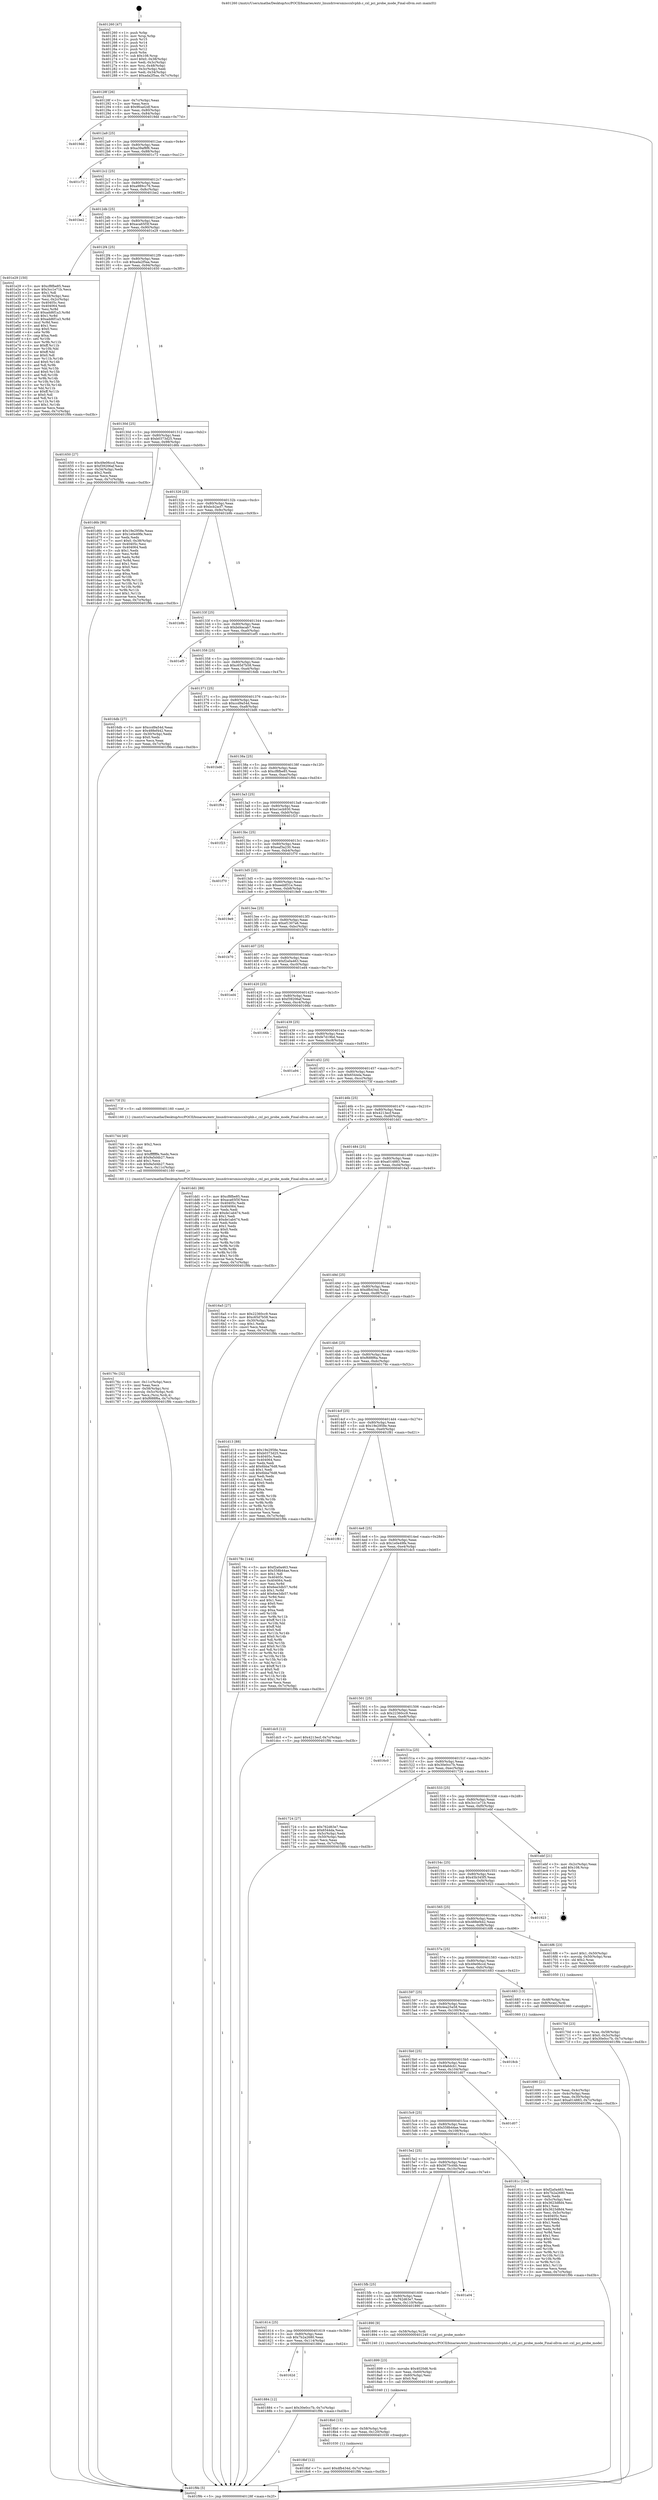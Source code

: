 digraph "0x401260" {
  label = "0x401260 (/mnt/c/Users/mathe/Desktop/tcc/POCII/binaries/extr_linuxdriversmisccxlvphb.c_cxl_pci_probe_mode_Final-ollvm.out::main(0))"
  labelloc = "t"
  node[shape=record]

  Entry [label="",width=0.3,height=0.3,shape=circle,fillcolor=black,style=filled]
  "0x40128f" [label="{
     0x40128f [26]\l
     | [instrs]\l
     &nbsp;&nbsp;0x40128f \<+3\>: mov -0x7c(%rbp),%eax\l
     &nbsp;&nbsp;0x401292 \<+2\>: mov %eax,%ecx\l
     &nbsp;&nbsp;0x401294 \<+6\>: sub $0x9fcad2df,%ecx\l
     &nbsp;&nbsp;0x40129a \<+3\>: mov %eax,-0x80(%rbp)\l
     &nbsp;&nbsp;0x40129d \<+6\>: mov %ecx,-0x84(%rbp)\l
     &nbsp;&nbsp;0x4012a3 \<+6\>: je 00000000004019dd \<main+0x77d\>\l
  }"]
  "0x4019dd" [label="{
     0x4019dd\l
  }", style=dashed]
  "0x4012a9" [label="{
     0x4012a9 [25]\l
     | [instrs]\l
     &nbsp;&nbsp;0x4012a9 \<+5\>: jmp 00000000004012ae \<main+0x4e\>\l
     &nbsp;&nbsp;0x4012ae \<+3\>: mov -0x80(%rbp),%eax\l
     &nbsp;&nbsp;0x4012b1 \<+5\>: sub $0xa39af8f6,%eax\l
     &nbsp;&nbsp;0x4012b6 \<+6\>: mov %eax,-0x88(%rbp)\l
     &nbsp;&nbsp;0x4012bc \<+6\>: je 0000000000401c72 \<main+0xa12\>\l
  }"]
  Exit [label="",width=0.3,height=0.3,shape=circle,fillcolor=black,style=filled,peripheries=2]
  "0x401c72" [label="{
     0x401c72\l
  }", style=dashed]
  "0x4012c2" [label="{
     0x4012c2 [25]\l
     | [instrs]\l
     &nbsp;&nbsp;0x4012c2 \<+5\>: jmp 00000000004012c7 \<main+0x67\>\l
     &nbsp;&nbsp;0x4012c7 \<+3\>: mov -0x80(%rbp),%eax\l
     &nbsp;&nbsp;0x4012ca \<+5\>: sub $0xa989cc76,%eax\l
     &nbsp;&nbsp;0x4012cf \<+6\>: mov %eax,-0x8c(%rbp)\l
     &nbsp;&nbsp;0x4012d5 \<+6\>: je 0000000000401be2 \<main+0x982\>\l
  }"]
  "0x4018bf" [label="{
     0x4018bf [12]\l
     | [instrs]\l
     &nbsp;&nbsp;0x4018bf \<+7\>: movl $0xdfb434d,-0x7c(%rbp)\l
     &nbsp;&nbsp;0x4018c6 \<+5\>: jmp 0000000000401f9b \<main+0xd3b\>\l
  }"]
  "0x401be2" [label="{
     0x401be2\l
  }", style=dashed]
  "0x4012db" [label="{
     0x4012db [25]\l
     | [instrs]\l
     &nbsp;&nbsp;0x4012db \<+5\>: jmp 00000000004012e0 \<main+0x80\>\l
     &nbsp;&nbsp;0x4012e0 \<+3\>: mov -0x80(%rbp),%eax\l
     &nbsp;&nbsp;0x4012e3 \<+5\>: sub $0xaca65f3f,%eax\l
     &nbsp;&nbsp;0x4012e8 \<+6\>: mov %eax,-0x90(%rbp)\l
     &nbsp;&nbsp;0x4012ee \<+6\>: je 0000000000401e29 \<main+0xbc9\>\l
  }"]
  "0x4018b0" [label="{
     0x4018b0 [15]\l
     | [instrs]\l
     &nbsp;&nbsp;0x4018b0 \<+4\>: mov -0x58(%rbp),%rdi\l
     &nbsp;&nbsp;0x4018b4 \<+6\>: mov %eax,-0x120(%rbp)\l
     &nbsp;&nbsp;0x4018ba \<+5\>: call 0000000000401030 \<free@plt\>\l
     | [calls]\l
     &nbsp;&nbsp;0x401030 \{1\} (unknown)\l
  }"]
  "0x401e29" [label="{
     0x401e29 [150]\l
     | [instrs]\l
     &nbsp;&nbsp;0x401e29 \<+5\>: mov $0xcf8fbe85,%eax\l
     &nbsp;&nbsp;0x401e2e \<+5\>: mov $0x3cc1e71b,%ecx\l
     &nbsp;&nbsp;0x401e33 \<+2\>: mov $0x1,%dl\l
     &nbsp;&nbsp;0x401e35 \<+3\>: mov -0x38(%rbp),%esi\l
     &nbsp;&nbsp;0x401e38 \<+3\>: mov %esi,-0x2c(%rbp)\l
     &nbsp;&nbsp;0x401e3b \<+7\>: mov 0x40405c,%esi\l
     &nbsp;&nbsp;0x401e42 \<+7\>: mov 0x404064,%edi\l
     &nbsp;&nbsp;0x401e49 \<+3\>: mov %esi,%r8d\l
     &nbsp;&nbsp;0x401e4c \<+7\>: add $0xadd6f1a3,%r8d\l
     &nbsp;&nbsp;0x401e53 \<+4\>: sub $0x1,%r8d\l
     &nbsp;&nbsp;0x401e57 \<+7\>: sub $0xadd6f1a3,%r8d\l
     &nbsp;&nbsp;0x401e5e \<+4\>: imul %r8d,%esi\l
     &nbsp;&nbsp;0x401e62 \<+3\>: and $0x1,%esi\l
     &nbsp;&nbsp;0x401e65 \<+3\>: cmp $0x0,%esi\l
     &nbsp;&nbsp;0x401e68 \<+4\>: sete %r9b\l
     &nbsp;&nbsp;0x401e6c \<+3\>: cmp $0xa,%edi\l
     &nbsp;&nbsp;0x401e6f \<+4\>: setl %r10b\l
     &nbsp;&nbsp;0x401e73 \<+3\>: mov %r9b,%r11b\l
     &nbsp;&nbsp;0x401e76 \<+4\>: xor $0xff,%r11b\l
     &nbsp;&nbsp;0x401e7a \<+3\>: mov %r10b,%bl\l
     &nbsp;&nbsp;0x401e7d \<+3\>: xor $0xff,%bl\l
     &nbsp;&nbsp;0x401e80 \<+3\>: xor $0x0,%dl\l
     &nbsp;&nbsp;0x401e83 \<+3\>: mov %r11b,%r14b\l
     &nbsp;&nbsp;0x401e86 \<+4\>: and $0x0,%r14b\l
     &nbsp;&nbsp;0x401e8a \<+3\>: and %dl,%r9b\l
     &nbsp;&nbsp;0x401e8d \<+3\>: mov %bl,%r15b\l
     &nbsp;&nbsp;0x401e90 \<+4\>: and $0x0,%r15b\l
     &nbsp;&nbsp;0x401e94 \<+3\>: and %dl,%r10b\l
     &nbsp;&nbsp;0x401e97 \<+3\>: or %r9b,%r14b\l
     &nbsp;&nbsp;0x401e9a \<+3\>: or %r10b,%r15b\l
     &nbsp;&nbsp;0x401e9d \<+3\>: xor %r15b,%r14b\l
     &nbsp;&nbsp;0x401ea0 \<+3\>: or %bl,%r11b\l
     &nbsp;&nbsp;0x401ea3 \<+4\>: xor $0xff,%r11b\l
     &nbsp;&nbsp;0x401ea7 \<+3\>: or $0x0,%dl\l
     &nbsp;&nbsp;0x401eaa \<+3\>: and %dl,%r11b\l
     &nbsp;&nbsp;0x401ead \<+3\>: or %r11b,%r14b\l
     &nbsp;&nbsp;0x401eb0 \<+4\>: test $0x1,%r14b\l
     &nbsp;&nbsp;0x401eb4 \<+3\>: cmovne %ecx,%eax\l
     &nbsp;&nbsp;0x401eb7 \<+3\>: mov %eax,-0x7c(%rbp)\l
     &nbsp;&nbsp;0x401eba \<+5\>: jmp 0000000000401f9b \<main+0xd3b\>\l
  }"]
  "0x4012f4" [label="{
     0x4012f4 [25]\l
     | [instrs]\l
     &nbsp;&nbsp;0x4012f4 \<+5\>: jmp 00000000004012f9 \<main+0x99\>\l
     &nbsp;&nbsp;0x4012f9 \<+3\>: mov -0x80(%rbp),%eax\l
     &nbsp;&nbsp;0x4012fc \<+5\>: sub $0xada2f5aa,%eax\l
     &nbsp;&nbsp;0x401301 \<+6\>: mov %eax,-0x94(%rbp)\l
     &nbsp;&nbsp;0x401307 \<+6\>: je 0000000000401650 \<main+0x3f0\>\l
  }"]
  "0x401899" [label="{
     0x401899 [23]\l
     | [instrs]\l
     &nbsp;&nbsp;0x401899 \<+10\>: movabs $0x4020d6,%rdi\l
     &nbsp;&nbsp;0x4018a3 \<+3\>: mov %eax,-0x60(%rbp)\l
     &nbsp;&nbsp;0x4018a6 \<+3\>: mov -0x60(%rbp),%esi\l
     &nbsp;&nbsp;0x4018a9 \<+2\>: mov $0x0,%al\l
     &nbsp;&nbsp;0x4018ab \<+5\>: call 0000000000401040 \<printf@plt\>\l
     | [calls]\l
     &nbsp;&nbsp;0x401040 \{1\} (unknown)\l
  }"]
  "0x401650" [label="{
     0x401650 [27]\l
     | [instrs]\l
     &nbsp;&nbsp;0x401650 \<+5\>: mov $0x49e06ccd,%eax\l
     &nbsp;&nbsp;0x401655 \<+5\>: mov $0xf39206af,%ecx\l
     &nbsp;&nbsp;0x40165a \<+3\>: mov -0x34(%rbp),%edx\l
     &nbsp;&nbsp;0x40165d \<+3\>: cmp $0x2,%edx\l
     &nbsp;&nbsp;0x401660 \<+3\>: cmovne %ecx,%eax\l
     &nbsp;&nbsp;0x401663 \<+3\>: mov %eax,-0x7c(%rbp)\l
     &nbsp;&nbsp;0x401666 \<+5\>: jmp 0000000000401f9b \<main+0xd3b\>\l
  }"]
  "0x40130d" [label="{
     0x40130d [25]\l
     | [instrs]\l
     &nbsp;&nbsp;0x40130d \<+5\>: jmp 0000000000401312 \<main+0xb2\>\l
     &nbsp;&nbsp;0x401312 \<+3\>: mov -0x80(%rbp),%eax\l
     &nbsp;&nbsp;0x401315 \<+5\>: sub $0xb0373d25,%eax\l
     &nbsp;&nbsp;0x40131a \<+6\>: mov %eax,-0x98(%rbp)\l
     &nbsp;&nbsp;0x401320 \<+6\>: je 0000000000401d6b \<main+0xb0b\>\l
  }"]
  "0x401f9b" [label="{
     0x401f9b [5]\l
     | [instrs]\l
     &nbsp;&nbsp;0x401f9b \<+5\>: jmp 000000000040128f \<main+0x2f\>\l
  }"]
  "0x401260" [label="{
     0x401260 [47]\l
     | [instrs]\l
     &nbsp;&nbsp;0x401260 \<+1\>: push %rbp\l
     &nbsp;&nbsp;0x401261 \<+3\>: mov %rsp,%rbp\l
     &nbsp;&nbsp;0x401264 \<+2\>: push %r15\l
     &nbsp;&nbsp;0x401266 \<+2\>: push %r14\l
     &nbsp;&nbsp;0x401268 \<+2\>: push %r13\l
     &nbsp;&nbsp;0x40126a \<+2\>: push %r12\l
     &nbsp;&nbsp;0x40126c \<+1\>: push %rbx\l
     &nbsp;&nbsp;0x40126d \<+7\>: sub $0x108,%rsp\l
     &nbsp;&nbsp;0x401274 \<+7\>: movl $0x0,-0x38(%rbp)\l
     &nbsp;&nbsp;0x40127b \<+3\>: mov %edi,-0x3c(%rbp)\l
     &nbsp;&nbsp;0x40127e \<+4\>: mov %rsi,-0x48(%rbp)\l
     &nbsp;&nbsp;0x401282 \<+3\>: mov -0x3c(%rbp),%edi\l
     &nbsp;&nbsp;0x401285 \<+3\>: mov %edi,-0x34(%rbp)\l
     &nbsp;&nbsp;0x401288 \<+7\>: movl $0xada2f5aa,-0x7c(%rbp)\l
  }"]
  "0x40162d" [label="{
     0x40162d\l
  }", style=dashed]
  "0x401d6b" [label="{
     0x401d6b [90]\l
     | [instrs]\l
     &nbsp;&nbsp;0x401d6b \<+5\>: mov $0x19e2958e,%eax\l
     &nbsp;&nbsp;0x401d70 \<+5\>: mov $0x1e0e49fe,%ecx\l
     &nbsp;&nbsp;0x401d75 \<+2\>: xor %edx,%edx\l
     &nbsp;&nbsp;0x401d77 \<+7\>: movl $0x0,-0x38(%rbp)\l
     &nbsp;&nbsp;0x401d7e \<+7\>: mov 0x40405c,%esi\l
     &nbsp;&nbsp;0x401d85 \<+7\>: mov 0x404064,%edi\l
     &nbsp;&nbsp;0x401d8c \<+3\>: sub $0x1,%edx\l
     &nbsp;&nbsp;0x401d8f \<+3\>: mov %esi,%r8d\l
     &nbsp;&nbsp;0x401d92 \<+3\>: add %edx,%r8d\l
     &nbsp;&nbsp;0x401d95 \<+4\>: imul %r8d,%esi\l
     &nbsp;&nbsp;0x401d99 \<+3\>: and $0x1,%esi\l
     &nbsp;&nbsp;0x401d9c \<+3\>: cmp $0x0,%esi\l
     &nbsp;&nbsp;0x401d9f \<+4\>: sete %r9b\l
     &nbsp;&nbsp;0x401da3 \<+3\>: cmp $0xa,%edi\l
     &nbsp;&nbsp;0x401da6 \<+4\>: setl %r10b\l
     &nbsp;&nbsp;0x401daa \<+3\>: mov %r9b,%r11b\l
     &nbsp;&nbsp;0x401dad \<+3\>: and %r10b,%r11b\l
     &nbsp;&nbsp;0x401db0 \<+3\>: xor %r10b,%r9b\l
     &nbsp;&nbsp;0x401db3 \<+3\>: or %r9b,%r11b\l
     &nbsp;&nbsp;0x401db6 \<+4\>: test $0x1,%r11b\l
     &nbsp;&nbsp;0x401dba \<+3\>: cmovne %ecx,%eax\l
     &nbsp;&nbsp;0x401dbd \<+3\>: mov %eax,-0x7c(%rbp)\l
     &nbsp;&nbsp;0x401dc0 \<+5\>: jmp 0000000000401f9b \<main+0xd3b\>\l
  }"]
  "0x401326" [label="{
     0x401326 [25]\l
     | [instrs]\l
     &nbsp;&nbsp;0x401326 \<+5\>: jmp 000000000040132b \<main+0xcb\>\l
     &nbsp;&nbsp;0x40132b \<+3\>: mov -0x80(%rbp),%eax\l
     &nbsp;&nbsp;0x40132e \<+5\>: sub $0xbcb2acf7,%eax\l
     &nbsp;&nbsp;0x401333 \<+6\>: mov %eax,-0x9c(%rbp)\l
     &nbsp;&nbsp;0x401339 \<+6\>: je 0000000000401b9b \<main+0x93b\>\l
  }"]
  "0x401884" [label="{
     0x401884 [12]\l
     | [instrs]\l
     &nbsp;&nbsp;0x401884 \<+7\>: movl $0x30e0cc7b,-0x7c(%rbp)\l
     &nbsp;&nbsp;0x40188b \<+5\>: jmp 0000000000401f9b \<main+0xd3b\>\l
  }"]
  "0x401b9b" [label="{
     0x401b9b\l
  }", style=dashed]
  "0x40133f" [label="{
     0x40133f [25]\l
     | [instrs]\l
     &nbsp;&nbsp;0x40133f \<+5\>: jmp 0000000000401344 \<main+0xe4\>\l
     &nbsp;&nbsp;0x401344 \<+3\>: mov -0x80(%rbp),%eax\l
     &nbsp;&nbsp;0x401347 \<+5\>: sub $0xbd4acab7,%eax\l
     &nbsp;&nbsp;0x40134c \<+6\>: mov %eax,-0xa0(%rbp)\l
     &nbsp;&nbsp;0x401352 \<+6\>: je 0000000000401ef5 \<main+0xc95\>\l
  }"]
  "0x401614" [label="{
     0x401614 [25]\l
     | [instrs]\l
     &nbsp;&nbsp;0x401614 \<+5\>: jmp 0000000000401619 \<main+0x3b9\>\l
     &nbsp;&nbsp;0x401619 \<+3\>: mov -0x80(%rbp),%eax\l
     &nbsp;&nbsp;0x40161c \<+5\>: sub $0x7b2a2680,%eax\l
     &nbsp;&nbsp;0x401621 \<+6\>: mov %eax,-0x114(%rbp)\l
     &nbsp;&nbsp;0x401627 \<+6\>: je 0000000000401884 \<main+0x624\>\l
  }"]
  "0x401ef5" [label="{
     0x401ef5\l
  }", style=dashed]
  "0x401358" [label="{
     0x401358 [25]\l
     | [instrs]\l
     &nbsp;&nbsp;0x401358 \<+5\>: jmp 000000000040135d \<main+0xfd\>\l
     &nbsp;&nbsp;0x40135d \<+3\>: mov -0x80(%rbp),%eax\l
     &nbsp;&nbsp;0x401360 \<+5\>: sub $0xc65d7b58,%eax\l
     &nbsp;&nbsp;0x401365 \<+6\>: mov %eax,-0xa4(%rbp)\l
     &nbsp;&nbsp;0x40136b \<+6\>: je 00000000004016db \<main+0x47b\>\l
  }"]
  "0x401890" [label="{
     0x401890 [9]\l
     | [instrs]\l
     &nbsp;&nbsp;0x401890 \<+4\>: mov -0x58(%rbp),%rdi\l
     &nbsp;&nbsp;0x401894 \<+5\>: call 0000000000401240 \<cxl_pci_probe_mode\>\l
     | [calls]\l
     &nbsp;&nbsp;0x401240 \{1\} (/mnt/c/Users/mathe/Desktop/tcc/POCII/binaries/extr_linuxdriversmisccxlvphb.c_cxl_pci_probe_mode_Final-ollvm.out::cxl_pci_probe_mode)\l
  }"]
  "0x4016db" [label="{
     0x4016db [27]\l
     | [instrs]\l
     &nbsp;&nbsp;0x4016db \<+5\>: mov $0xccd9a54d,%eax\l
     &nbsp;&nbsp;0x4016e0 \<+5\>: mov $0x488ef442,%ecx\l
     &nbsp;&nbsp;0x4016e5 \<+3\>: mov -0x30(%rbp),%edx\l
     &nbsp;&nbsp;0x4016e8 \<+3\>: cmp $0x0,%edx\l
     &nbsp;&nbsp;0x4016eb \<+3\>: cmove %ecx,%eax\l
     &nbsp;&nbsp;0x4016ee \<+3\>: mov %eax,-0x7c(%rbp)\l
     &nbsp;&nbsp;0x4016f1 \<+5\>: jmp 0000000000401f9b \<main+0xd3b\>\l
  }"]
  "0x401371" [label="{
     0x401371 [25]\l
     | [instrs]\l
     &nbsp;&nbsp;0x401371 \<+5\>: jmp 0000000000401376 \<main+0x116\>\l
     &nbsp;&nbsp;0x401376 \<+3\>: mov -0x80(%rbp),%eax\l
     &nbsp;&nbsp;0x401379 \<+5\>: sub $0xccd9a54d,%eax\l
     &nbsp;&nbsp;0x40137e \<+6\>: mov %eax,-0xa8(%rbp)\l
     &nbsp;&nbsp;0x401384 \<+6\>: je 0000000000401bd6 \<main+0x976\>\l
  }"]
  "0x4015fb" [label="{
     0x4015fb [25]\l
     | [instrs]\l
     &nbsp;&nbsp;0x4015fb \<+5\>: jmp 0000000000401600 \<main+0x3a0\>\l
     &nbsp;&nbsp;0x401600 \<+3\>: mov -0x80(%rbp),%eax\l
     &nbsp;&nbsp;0x401603 \<+5\>: sub $0x762d63e7,%eax\l
     &nbsp;&nbsp;0x401608 \<+6\>: mov %eax,-0x110(%rbp)\l
     &nbsp;&nbsp;0x40160e \<+6\>: je 0000000000401890 \<main+0x630\>\l
  }"]
  "0x401bd6" [label="{
     0x401bd6\l
  }", style=dashed]
  "0x40138a" [label="{
     0x40138a [25]\l
     | [instrs]\l
     &nbsp;&nbsp;0x40138a \<+5\>: jmp 000000000040138f \<main+0x12f\>\l
     &nbsp;&nbsp;0x40138f \<+3\>: mov -0x80(%rbp),%eax\l
     &nbsp;&nbsp;0x401392 \<+5\>: sub $0xcf8fbe85,%eax\l
     &nbsp;&nbsp;0x401397 \<+6\>: mov %eax,-0xac(%rbp)\l
     &nbsp;&nbsp;0x40139d \<+6\>: je 0000000000401f94 \<main+0xd34\>\l
  }"]
  "0x401a04" [label="{
     0x401a04\l
  }", style=dashed]
  "0x401f94" [label="{
     0x401f94\l
  }", style=dashed]
  "0x4013a3" [label="{
     0x4013a3 [25]\l
     | [instrs]\l
     &nbsp;&nbsp;0x4013a3 \<+5\>: jmp 00000000004013a8 \<main+0x148\>\l
     &nbsp;&nbsp;0x4013a8 \<+3\>: mov -0x80(%rbp),%eax\l
     &nbsp;&nbsp;0x4013ab \<+5\>: sub $0xe1ecb930,%eax\l
     &nbsp;&nbsp;0x4013b0 \<+6\>: mov %eax,-0xb0(%rbp)\l
     &nbsp;&nbsp;0x4013b6 \<+6\>: je 0000000000401f23 \<main+0xcc3\>\l
  }"]
  "0x4015e2" [label="{
     0x4015e2 [25]\l
     | [instrs]\l
     &nbsp;&nbsp;0x4015e2 \<+5\>: jmp 00000000004015e7 \<main+0x387\>\l
     &nbsp;&nbsp;0x4015e7 \<+3\>: mov -0x80(%rbp),%eax\l
     &nbsp;&nbsp;0x4015ea \<+5\>: sub $0x5675cd4b,%eax\l
     &nbsp;&nbsp;0x4015ef \<+6\>: mov %eax,-0x10c(%rbp)\l
     &nbsp;&nbsp;0x4015f5 \<+6\>: je 0000000000401a04 \<main+0x7a4\>\l
  }"]
  "0x401f23" [label="{
     0x401f23\l
  }", style=dashed]
  "0x4013bc" [label="{
     0x4013bc [25]\l
     | [instrs]\l
     &nbsp;&nbsp;0x4013bc \<+5\>: jmp 00000000004013c1 \<main+0x161\>\l
     &nbsp;&nbsp;0x4013c1 \<+3\>: mov -0x80(%rbp),%eax\l
     &nbsp;&nbsp;0x4013c4 \<+5\>: sub $0xeaf3a230,%eax\l
     &nbsp;&nbsp;0x4013c9 \<+6\>: mov %eax,-0xb4(%rbp)\l
     &nbsp;&nbsp;0x4013cf \<+6\>: je 0000000000401f70 \<main+0xd10\>\l
  }"]
  "0x40181c" [label="{
     0x40181c [104]\l
     | [instrs]\l
     &nbsp;&nbsp;0x40181c \<+5\>: mov $0xf2a0a463,%eax\l
     &nbsp;&nbsp;0x401821 \<+5\>: mov $0x7b2a2680,%ecx\l
     &nbsp;&nbsp;0x401826 \<+2\>: xor %edx,%edx\l
     &nbsp;&nbsp;0x401828 \<+3\>: mov -0x5c(%rbp),%esi\l
     &nbsp;&nbsp;0x40182b \<+6\>: sub $0x3623d8d4,%esi\l
     &nbsp;&nbsp;0x401831 \<+3\>: add $0x1,%esi\l
     &nbsp;&nbsp;0x401834 \<+6\>: add $0x3623d8d4,%esi\l
     &nbsp;&nbsp;0x40183a \<+3\>: mov %esi,-0x5c(%rbp)\l
     &nbsp;&nbsp;0x40183d \<+7\>: mov 0x40405c,%esi\l
     &nbsp;&nbsp;0x401844 \<+7\>: mov 0x404064,%edi\l
     &nbsp;&nbsp;0x40184b \<+3\>: sub $0x1,%edx\l
     &nbsp;&nbsp;0x40184e \<+3\>: mov %esi,%r8d\l
     &nbsp;&nbsp;0x401851 \<+3\>: add %edx,%r8d\l
     &nbsp;&nbsp;0x401854 \<+4\>: imul %r8d,%esi\l
     &nbsp;&nbsp;0x401858 \<+3\>: and $0x1,%esi\l
     &nbsp;&nbsp;0x40185b \<+3\>: cmp $0x0,%esi\l
     &nbsp;&nbsp;0x40185e \<+4\>: sete %r9b\l
     &nbsp;&nbsp;0x401862 \<+3\>: cmp $0xa,%edi\l
     &nbsp;&nbsp;0x401865 \<+4\>: setl %r10b\l
     &nbsp;&nbsp;0x401869 \<+3\>: mov %r9b,%r11b\l
     &nbsp;&nbsp;0x40186c \<+3\>: and %r10b,%r11b\l
     &nbsp;&nbsp;0x40186f \<+3\>: xor %r10b,%r9b\l
     &nbsp;&nbsp;0x401872 \<+3\>: or %r9b,%r11b\l
     &nbsp;&nbsp;0x401875 \<+4\>: test $0x1,%r11b\l
     &nbsp;&nbsp;0x401879 \<+3\>: cmovne %ecx,%eax\l
     &nbsp;&nbsp;0x40187c \<+3\>: mov %eax,-0x7c(%rbp)\l
     &nbsp;&nbsp;0x40187f \<+5\>: jmp 0000000000401f9b \<main+0xd3b\>\l
  }"]
  "0x401f70" [label="{
     0x401f70\l
  }", style=dashed]
  "0x4013d5" [label="{
     0x4013d5 [25]\l
     | [instrs]\l
     &nbsp;&nbsp;0x4013d5 \<+5\>: jmp 00000000004013da \<main+0x17a\>\l
     &nbsp;&nbsp;0x4013da \<+3\>: mov -0x80(%rbp),%eax\l
     &nbsp;&nbsp;0x4013dd \<+5\>: sub $0xeeddf31e,%eax\l
     &nbsp;&nbsp;0x4013e2 \<+6\>: mov %eax,-0xb8(%rbp)\l
     &nbsp;&nbsp;0x4013e8 \<+6\>: je 00000000004019e9 \<main+0x789\>\l
  }"]
  "0x4015c9" [label="{
     0x4015c9 [25]\l
     | [instrs]\l
     &nbsp;&nbsp;0x4015c9 \<+5\>: jmp 00000000004015ce \<main+0x36e\>\l
     &nbsp;&nbsp;0x4015ce \<+3\>: mov -0x80(%rbp),%eax\l
     &nbsp;&nbsp;0x4015d1 \<+5\>: sub $0x558b44ae,%eax\l
     &nbsp;&nbsp;0x4015d6 \<+6\>: mov %eax,-0x108(%rbp)\l
     &nbsp;&nbsp;0x4015dc \<+6\>: je 000000000040181c \<main+0x5bc\>\l
  }"]
  "0x4019e9" [label="{
     0x4019e9\l
  }", style=dashed]
  "0x4013ee" [label="{
     0x4013ee [25]\l
     | [instrs]\l
     &nbsp;&nbsp;0x4013ee \<+5\>: jmp 00000000004013f3 \<main+0x193\>\l
     &nbsp;&nbsp;0x4013f3 \<+3\>: mov -0x80(%rbp),%eax\l
     &nbsp;&nbsp;0x4013f6 \<+5\>: sub $0xef1307a6,%eax\l
     &nbsp;&nbsp;0x4013fb \<+6\>: mov %eax,-0xbc(%rbp)\l
     &nbsp;&nbsp;0x401401 \<+6\>: je 0000000000401b70 \<main+0x910\>\l
  }"]
  "0x401d07" [label="{
     0x401d07\l
  }", style=dashed]
  "0x401b70" [label="{
     0x401b70\l
  }", style=dashed]
  "0x401407" [label="{
     0x401407 [25]\l
     | [instrs]\l
     &nbsp;&nbsp;0x401407 \<+5\>: jmp 000000000040140c \<main+0x1ac\>\l
     &nbsp;&nbsp;0x40140c \<+3\>: mov -0x80(%rbp),%eax\l
     &nbsp;&nbsp;0x40140f \<+5\>: sub $0xf2a0a463,%eax\l
     &nbsp;&nbsp;0x401414 \<+6\>: mov %eax,-0xc0(%rbp)\l
     &nbsp;&nbsp;0x40141a \<+6\>: je 0000000000401ed4 \<main+0xc74\>\l
  }"]
  "0x4015b0" [label="{
     0x4015b0 [25]\l
     | [instrs]\l
     &nbsp;&nbsp;0x4015b0 \<+5\>: jmp 00000000004015b5 \<main+0x355\>\l
     &nbsp;&nbsp;0x4015b5 \<+3\>: mov -0x80(%rbp),%eax\l
     &nbsp;&nbsp;0x4015b8 \<+5\>: sub $0x4fa6dcb1,%eax\l
     &nbsp;&nbsp;0x4015bd \<+6\>: mov %eax,-0x104(%rbp)\l
     &nbsp;&nbsp;0x4015c3 \<+6\>: je 0000000000401d07 \<main+0xaa7\>\l
  }"]
  "0x401ed4" [label="{
     0x401ed4\l
  }", style=dashed]
  "0x401420" [label="{
     0x401420 [25]\l
     | [instrs]\l
     &nbsp;&nbsp;0x401420 \<+5\>: jmp 0000000000401425 \<main+0x1c5\>\l
     &nbsp;&nbsp;0x401425 \<+3\>: mov -0x80(%rbp),%eax\l
     &nbsp;&nbsp;0x401428 \<+5\>: sub $0xf39206af,%eax\l
     &nbsp;&nbsp;0x40142d \<+6\>: mov %eax,-0xc4(%rbp)\l
     &nbsp;&nbsp;0x401433 \<+6\>: je 000000000040166b \<main+0x40b\>\l
  }"]
  "0x4018cb" [label="{
     0x4018cb\l
  }", style=dashed]
  "0x40166b" [label="{
     0x40166b\l
  }", style=dashed]
  "0x401439" [label="{
     0x401439 [25]\l
     | [instrs]\l
     &nbsp;&nbsp;0x401439 \<+5\>: jmp 000000000040143e \<main+0x1de\>\l
     &nbsp;&nbsp;0x40143e \<+3\>: mov -0x80(%rbp),%eax\l
     &nbsp;&nbsp;0x401441 \<+5\>: sub $0xfe7d19bd,%eax\l
     &nbsp;&nbsp;0x401446 \<+6\>: mov %eax,-0xc8(%rbp)\l
     &nbsp;&nbsp;0x40144c \<+6\>: je 0000000000401a94 \<main+0x834\>\l
  }"]
  "0x40176c" [label="{
     0x40176c [32]\l
     | [instrs]\l
     &nbsp;&nbsp;0x40176c \<+6\>: mov -0x11c(%rbp),%ecx\l
     &nbsp;&nbsp;0x401772 \<+3\>: imul %eax,%ecx\l
     &nbsp;&nbsp;0x401775 \<+4\>: mov -0x58(%rbp),%rsi\l
     &nbsp;&nbsp;0x401779 \<+4\>: movslq -0x5c(%rbp),%rdi\l
     &nbsp;&nbsp;0x40177d \<+3\>: mov %ecx,(%rsi,%rdi,4)\l
     &nbsp;&nbsp;0x401780 \<+7\>: movl $0xf688f6a,-0x7c(%rbp)\l
     &nbsp;&nbsp;0x401787 \<+5\>: jmp 0000000000401f9b \<main+0xd3b\>\l
  }"]
  "0x401a94" [label="{
     0x401a94\l
  }", style=dashed]
  "0x401452" [label="{
     0x401452 [25]\l
     | [instrs]\l
     &nbsp;&nbsp;0x401452 \<+5\>: jmp 0000000000401457 \<main+0x1f7\>\l
     &nbsp;&nbsp;0x401457 \<+3\>: mov -0x80(%rbp),%eax\l
     &nbsp;&nbsp;0x40145a \<+5\>: sub $0x6544da,%eax\l
     &nbsp;&nbsp;0x40145f \<+6\>: mov %eax,-0xcc(%rbp)\l
     &nbsp;&nbsp;0x401465 \<+6\>: je 000000000040173f \<main+0x4df\>\l
  }"]
  "0x401744" [label="{
     0x401744 [40]\l
     | [instrs]\l
     &nbsp;&nbsp;0x401744 \<+5\>: mov $0x2,%ecx\l
     &nbsp;&nbsp;0x401749 \<+1\>: cltd\l
     &nbsp;&nbsp;0x40174a \<+2\>: idiv %ecx\l
     &nbsp;&nbsp;0x40174c \<+6\>: imul $0xfffffffe,%edx,%ecx\l
     &nbsp;&nbsp;0x401752 \<+6\>: add $0x9a5d4b27,%ecx\l
     &nbsp;&nbsp;0x401758 \<+3\>: add $0x1,%ecx\l
     &nbsp;&nbsp;0x40175b \<+6\>: sub $0x9a5d4b27,%ecx\l
     &nbsp;&nbsp;0x401761 \<+6\>: mov %ecx,-0x11c(%rbp)\l
     &nbsp;&nbsp;0x401767 \<+5\>: call 0000000000401160 \<next_i\>\l
     | [calls]\l
     &nbsp;&nbsp;0x401160 \{1\} (/mnt/c/Users/mathe/Desktop/tcc/POCII/binaries/extr_linuxdriversmisccxlvphb.c_cxl_pci_probe_mode_Final-ollvm.out::next_i)\l
  }"]
  "0x40173f" [label="{
     0x40173f [5]\l
     | [instrs]\l
     &nbsp;&nbsp;0x40173f \<+5\>: call 0000000000401160 \<next_i\>\l
     | [calls]\l
     &nbsp;&nbsp;0x401160 \{1\} (/mnt/c/Users/mathe/Desktop/tcc/POCII/binaries/extr_linuxdriversmisccxlvphb.c_cxl_pci_probe_mode_Final-ollvm.out::next_i)\l
  }"]
  "0x40146b" [label="{
     0x40146b [25]\l
     | [instrs]\l
     &nbsp;&nbsp;0x40146b \<+5\>: jmp 0000000000401470 \<main+0x210\>\l
     &nbsp;&nbsp;0x401470 \<+3\>: mov -0x80(%rbp),%eax\l
     &nbsp;&nbsp;0x401473 \<+5\>: sub $0x4213ecf,%eax\l
     &nbsp;&nbsp;0x401478 \<+6\>: mov %eax,-0xd0(%rbp)\l
     &nbsp;&nbsp;0x40147e \<+6\>: je 0000000000401dd1 \<main+0xb71\>\l
  }"]
  "0x40170d" [label="{
     0x40170d [23]\l
     | [instrs]\l
     &nbsp;&nbsp;0x40170d \<+4\>: mov %rax,-0x58(%rbp)\l
     &nbsp;&nbsp;0x401711 \<+7\>: movl $0x0,-0x5c(%rbp)\l
     &nbsp;&nbsp;0x401718 \<+7\>: movl $0x30e0cc7b,-0x7c(%rbp)\l
     &nbsp;&nbsp;0x40171f \<+5\>: jmp 0000000000401f9b \<main+0xd3b\>\l
  }"]
  "0x401dd1" [label="{
     0x401dd1 [88]\l
     | [instrs]\l
     &nbsp;&nbsp;0x401dd1 \<+5\>: mov $0xcf8fbe85,%eax\l
     &nbsp;&nbsp;0x401dd6 \<+5\>: mov $0xaca65f3f,%ecx\l
     &nbsp;&nbsp;0x401ddb \<+7\>: mov 0x40405c,%edx\l
     &nbsp;&nbsp;0x401de2 \<+7\>: mov 0x404064,%esi\l
     &nbsp;&nbsp;0x401de9 \<+2\>: mov %edx,%edi\l
     &nbsp;&nbsp;0x401deb \<+6\>: add $0xde1ab474,%edi\l
     &nbsp;&nbsp;0x401df1 \<+3\>: sub $0x1,%edi\l
     &nbsp;&nbsp;0x401df4 \<+6\>: sub $0xde1ab474,%edi\l
     &nbsp;&nbsp;0x401dfa \<+3\>: imul %edi,%edx\l
     &nbsp;&nbsp;0x401dfd \<+3\>: and $0x1,%edx\l
     &nbsp;&nbsp;0x401e00 \<+3\>: cmp $0x0,%edx\l
     &nbsp;&nbsp;0x401e03 \<+4\>: sete %r8b\l
     &nbsp;&nbsp;0x401e07 \<+3\>: cmp $0xa,%esi\l
     &nbsp;&nbsp;0x401e0a \<+4\>: setl %r9b\l
     &nbsp;&nbsp;0x401e0e \<+3\>: mov %r8b,%r10b\l
     &nbsp;&nbsp;0x401e11 \<+3\>: and %r9b,%r10b\l
     &nbsp;&nbsp;0x401e14 \<+3\>: xor %r9b,%r8b\l
     &nbsp;&nbsp;0x401e17 \<+3\>: or %r8b,%r10b\l
     &nbsp;&nbsp;0x401e1a \<+4\>: test $0x1,%r10b\l
     &nbsp;&nbsp;0x401e1e \<+3\>: cmovne %ecx,%eax\l
     &nbsp;&nbsp;0x401e21 \<+3\>: mov %eax,-0x7c(%rbp)\l
     &nbsp;&nbsp;0x401e24 \<+5\>: jmp 0000000000401f9b \<main+0xd3b\>\l
  }"]
  "0x401484" [label="{
     0x401484 [25]\l
     | [instrs]\l
     &nbsp;&nbsp;0x401484 \<+5\>: jmp 0000000000401489 \<main+0x229\>\l
     &nbsp;&nbsp;0x401489 \<+3\>: mov -0x80(%rbp),%eax\l
     &nbsp;&nbsp;0x40148c \<+5\>: sub $0xa014883,%eax\l
     &nbsp;&nbsp;0x401491 \<+6\>: mov %eax,-0xd4(%rbp)\l
     &nbsp;&nbsp;0x401497 \<+6\>: je 00000000004016a5 \<main+0x445\>\l
  }"]
  "0x401690" [label="{
     0x401690 [21]\l
     | [instrs]\l
     &nbsp;&nbsp;0x401690 \<+3\>: mov %eax,-0x4c(%rbp)\l
     &nbsp;&nbsp;0x401693 \<+3\>: mov -0x4c(%rbp),%eax\l
     &nbsp;&nbsp;0x401696 \<+3\>: mov %eax,-0x30(%rbp)\l
     &nbsp;&nbsp;0x401699 \<+7\>: movl $0xa014883,-0x7c(%rbp)\l
     &nbsp;&nbsp;0x4016a0 \<+5\>: jmp 0000000000401f9b \<main+0xd3b\>\l
  }"]
  "0x4016a5" [label="{
     0x4016a5 [27]\l
     | [instrs]\l
     &nbsp;&nbsp;0x4016a5 \<+5\>: mov $0x22360cc9,%eax\l
     &nbsp;&nbsp;0x4016aa \<+5\>: mov $0xc65d7b58,%ecx\l
     &nbsp;&nbsp;0x4016af \<+3\>: mov -0x30(%rbp),%edx\l
     &nbsp;&nbsp;0x4016b2 \<+3\>: cmp $0x1,%edx\l
     &nbsp;&nbsp;0x4016b5 \<+3\>: cmovl %ecx,%eax\l
     &nbsp;&nbsp;0x4016b8 \<+3\>: mov %eax,-0x7c(%rbp)\l
     &nbsp;&nbsp;0x4016bb \<+5\>: jmp 0000000000401f9b \<main+0xd3b\>\l
  }"]
  "0x40149d" [label="{
     0x40149d [25]\l
     | [instrs]\l
     &nbsp;&nbsp;0x40149d \<+5\>: jmp 00000000004014a2 \<main+0x242\>\l
     &nbsp;&nbsp;0x4014a2 \<+3\>: mov -0x80(%rbp),%eax\l
     &nbsp;&nbsp;0x4014a5 \<+5\>: sub $0xdfb434d,%eax\l
     &nbsp;&nbsp;0x4014aa \<+6\>: mov %eax,-0xd8(%rbp)\l
     &nbsp;&nbsp;0x4014b0 \<+6\>: je 0000000000401d13 \<main+0xab3\>\l
  }"]
  "0x401597" [label="{
     0x401597 [25]\l
     | [instrs]\l
     &nbsp;&nbsp;0x401597 \<+5\>: jmp 000000000040159c \<main+0x33c\>\l
     &nbsp;&nbsp;0x40159c \<+3\>: mov -0x80(%rbp),%eax\l
     &nbsp;&nbsp;0x40159f \<+5\>: sub $0x4ea25a58,%eax\l
     &nbsp;&nbsp;0x4015a4 \<+6\>: mov %eax,-0x100(%rbp)\l
     &nbsp;&nbsp;0x4015aa \<+6\>: je 00000000004018cb \<main+0x66b\>\l
  }"]
  "0x401d13" [label="{
     0x401d13 [88]\l
     | [instrs]\l
     &nbsp;&nbsp;0x401d13 \<+5\>: mov $0x19e2958e,%eax\l
     &nbsp;&nbsp;0x401d18 \<+5\>: mov $0xb0373d25,%ecx\l
     &nbsp;&nbsp;0x401d1d \<+7\>: mov 0x40405c,%edx\l
     &nbsp;&nbsp;0x401d24 \<+7\>: mov 0x404064,%esi\l
     &nbsp;&nbsp;0x401d2b \<+2\>: mov %edx,%edi\l
     &nbsp;&nbsp;0x401d2d \<+6\>: add $0x6bba76d8,%edi\l
     &nbsp;&nbsp;0x401d33 \<+3\>: sub $0x1,%edi\l
     &nbsp;&nbsp;0x401d36 \<+6\>: sub $0x6bba76d8,%edi\l
     &nbsp;&nbsp;0x401d3c \<+3\>: imul %edi,%edx\l
     &nbsp;&nbsp;0x401d3f \<+3\>: and $0x1,%edx\l
     &nbsp;&nbsp;0x401d42 \<+3\>: cmp $0x0,%edx\l
     &nbsp;&nbsp;0x401d45 \<+4\>: sete %r8b\l
     &nbsp;&nbsp;0x401d49 \<+3\>: cmp $0xa,%esi\l
     &nbsp;&nbsp;0x401d4c \<+4\>: setl %r9b\l
     &nbsp;&nbsp;0x401d50 \<+3\>: mov %r8b,%r10b\l
     &nbsp;&nbsp;0x401d53 \<+3\>: and %r9b,%r10b\l
     &nbsp;&nbsp;0x401d56 \<+3\>: xor %r9b,%r8b\l
     &nbsp;&nbsp;0x401d59 \<+3\>: or %r8b,%r10b\l
     &nbsp;&nbsp;0x401d5c \<+4\>: test $0x1,%r10b\l
     &nbsp;&nbsp;0x401d60 \<+3\>: cmovne %ecx,%eax\l
     &nbsp;&nbsp;0x401d63 \<+3\>: mov %eax,-0x7c(%rbp)\l
     &nbsp;&nbsp;0x401d66 \<+5\>: jmp 0000000000401f9b \<main+0xd3b\>\l
  }"]
  "0x4014b6" [label="{
     0x4014b6 [25]\l
     | [instrs]\l
     &nbsp;&nbsp;0x4014b6 \<+5\>: jmp 00000000004014bb \<main+0x25b\>\l
     &nbsp;&nbsp;0x4014bb \<+3\>: mov -0x80(%rbp),%eax\l
     &nbsp;&nbsp;0x4014be \<+5\>: sub $0xf688f6a,%eax\l
     &nbsp;&nbsp;0x4014c3 \<+6\>: mov %eax,-0xdc(%rbp)\l
     &nbsp;&nbsp;0x4014c9 \<+6\>: je 000000000040178c \<main+0x52c\>\l
  }"]
  "0x401683" [label="{
     0x401683 [13]\l
     | [instrs]\l
     &nbsp;&nbsp;0x401683 \<+4\>: mov -0x48(%rbp),%rax\l
     &nbsp;&nbsp;0x401687 \<+4\>: mov 0x8(%rax),%rdi\l
     &nbsp;&nbsp;0x40168b \<+5\>: call 0000000000401060 \<atoi@plt\>\l
     | [calls]\l
     &nbsp;&nbsp;0x401060 \{1\} (unknown)\l
  }"]
  "0x40178c" [label="{
     0x40178c [144]\l
     | [instrs]\l
     &nbsp;&nbsp;0x40178c \<+5\>: mov $0xf2a0a463,%eax\l
     &nbsp;&nbsp;0x401791 \<+5\>: mov $0x558b44ae,%ecx\l
     &nbsp;&nbsp;0x401796 \<+2\>: mov $0x1,%dl\l
     &nbsp;&nbsp;0x401798 \<+7\>: mov 0x40405c,%esi\l
     &nbsp;&nbsp;0x40179f \<+7\>: mov 0x404064,%edi\l
     &nbsp;&nbsp;0x4017a6 \<+3\>: mov %esi,%r8d\l
     &nbsp;&nbsp;0x4017a9 \<+7\>: sub $0x6ee3db57,%r8d\l
     &nbsp;&nbsp;0x4017b0 \<+4\>: sub $0x1,%r8d\l
     &nbsp;&nbsp;0x4017b4 \<+7\>: add $0x6ee3db57,%r8d\l
     &nbsp;&nbsp;0x4017bb \<+4\>: imul %r8d,%esi\l
     &nbsp;&nbsp;0x4017bf \<+3\>: and $0x1,%esi\l
     &nbsp;&nbsp;0x4017c2 \<+3\>: cmp $0x0,%esi\l
     &nbsp;&nbsp;0x4017c5 \<+4\>: sete %r9b\l
     &nbsp;&nbsp;0x4017c9 \<+3\>: cmp $0xa,%edi\l
     &nbsp;&nbsp;0x4017cc \<+4\>: setl %r10b\l
     &nbsp;&nbsp;0x4017d0 \<+3\>: mov %r9b,%r11b\l
     &nbsp;&nbsp;0x4017d3 \<+4\>: xor $0xff,%r11b\l
     &nbsp;&nbsp;0x4017d7 \<+3\>: mov %r10b,%bl\l
     &nbsp;&nbsp;0x4017da \<+3\>: xor $0xff,%bl\l
     &nbsp;&nbsp;0x4017dd \<+3\>: xor $0x0,%dl\l
     &nbsp;&nbsp;0x4017e0 \<+3\>: mov %r11b,%r14b\l
     &nbsp;&nbsp;0x4017e3 \<+4\>: and $0x0,%r14b\l
     &nbsp;&nbsp;0x4017e7 \<+3\>: and %dl,%r9b\l
     &nbsp;&nbsp;0x4017ea \<+3\>: mov %bl,%r15b\l
     &nbsp;&nbsp;0x4017ed \<+4\>: and $0x0,%r15b\l
     &nbsp;&nbsp;0x4017f1 \<+3\>: and %dl,%r10b\l
     &nbsp;&nbsp;0x4017f4 \<+3\>: or %r9b,%r14b\l
     &nbsp;&nbsp;0x4017f7 \<+3\>: or %r10b,%r15b\l
     &nbsp;&nbsp;0x4017fa \<+3\>: xor %r15b,%r14b\l
     &nbsp;&nbsp;0x4017fd \<+3\>: or %bl,%r11b\l
     &nbsp;&nbsp;0x401800 \<+4\>: xor $0xff,%r11b\l
     &nbsp;&nbsp;0x401804 \<+3\>: or $0x0,%dl\l
     &nbsp;&nbsp;0x401807 \<+3\>: and %dl,%r11b\l
     &nbsp;&nbsp;0x40180a \<+3\>: or %r11b,%r14b\l
     &nbsp;&nbsp;0x40180d \<+4\>: test $0x1,%r14b\l
     &nbsp;&nbsp;0x401811 \<+3\>: cmovne %ecx,%eax\l
     &nbsp;&nbsp;0x401814 \<+3\>: mov %eax,-0x7c(%rbp)\l
     &nbsp;&nbsp;0x401817 \<+5\>: jmp 0000000000401f9b \<main+0xd3b\>\l
  }"]
  "0x4014cf" [label="{
     0x4014cf [25]\l
     | [instrs]\l
     &nbsp;&nbsp;0x4014cf \<+5\>: jmp 00000000004014d4 \<main+0x274\>\l
     &nbsp;&nbsp;0x4014d4 \<+3\>: mov -0x80(%rbp),%eax\l
     &nbsp;&nbsp;0x4014d7 \<+5\>: sub $0x19e2958e,%eax\l
     &nbsp;&nbsp;0x4014dc \<+6\>: mov %eax,-0xe0(%rbp)\l
     &nbsp;&nbsp;0x4014e2 \<+6\>: je 0000000000401f81 \<main+0xd21\>\l
  }"]
  "0x40157e" [label="{
     0x40157e [25]\l
     | [instrs]\l
     &nbsp;&nbsp;0x40157e \<+5\>: jmp 0000000000401583 \<main+0x323\>\l
     &nbsp;&nbsp;0x401583 \<+3\>: mov -0x80(%rbp),%eax\l
     &nbsp;&nbsp;0x401586 \<+5\>: sub $0x49e06ccd,%eax\l
     &nbsp;&nbsp;0x40158b \<+6\>: mov %eax,-0xfc(%rbp)\l
     &nbsp;&nbsp;0x401591 \<+6\>: je 0000000000401683 \<main+0x423\>\l
  }"]
  "0x401f81" [label="{
     0x401f81\l
  }", style=dashed]
  "0x4014e8" [label="{
     0x4014e8 [25]\l
     | [instrs]\l
     &nbsp;&nbsp;0x4014e8 \<+5\>: jmp 00000000004014ed \<main+0x28d\>\l
     &nbsp;&nbsp;0x4014ed \<+3\>: mov -0x80(%rbp),%eax\l
     &nbsp;&nbsp;0x4014f0 \<+5\>: sub $0x1e0e49fe,%eax\l
     &nbsp;&nbsp;0x4014f5 \<+6\>: mov %eax,-0xe4(%rbp)\l
     &nbsp;&nbsp;0x4014fb \<+6\>: je 0000000000401dc5 \<main+0xb65\>\l
  }"]
  "0x4016f6" [label="{
     0x4016f6 [23]\l
     | [instrs]\l
     &nbsp;&nbsp;0x4016f6 \<+7\>: movl $0x1,-0x50(%rbp)\l
     &nbsp;&nbsp;0x4016fd \<+4\>: movslq -0x50(%rbp),%rax\l
     &nbsp;&nbsp;0x401701 \<+4\>: shl $0x2,%rax\l
     &nbsp;&nbsp;0x401705 \<+3\>: mov %rax,%rdi\l
     &nbsp;&nbsp;0x401708 \<+5\>: call 0000000000401050 \<malloc@plt\>\l
     | [calls]\l
     &nbsp;&nbsp;0x401050 \{1\} (unknown)\l
  }"]
  "0x401dc5" [label="{
     0x401dc5 [12]\l
     | [instrs]\l
     &nbsp;&nbsp;0x401dc5 \<+7\>: movl $0x4213ecf,-0x7c(%rbp)\l
     &nbsp;&nbsp;0x401dcc \<+5\>: jmp 0000000000401f9b \<main+0xd3b\>\l
  }"]
  "0x401501" [label="{
     0x401501 [25]\l
     | [instrs]\l
     &nbsp;&nbsp;0x401501 \<+5\>: jmp 0000000000401506 \<main+0x2a6\>\l
     &nbsp;&nbsp;0x401506 \<+3\>: mov -0x80(%rbp),%eax\l
     &nbsp;&nbsp;0x401509 \<+5\>: sub $0x22360cc9,%eax\l
     &nbsp;&nbsp;0x40150e \<+6\>: mov %eax,-0xe8(%rbp)\l
     &nbsp;&nbsp;0x401514 \<+6\>: je 00000000004016c0 \<main+0x460\>\l
  }"]
  "0x401565" [label="{
     0x401565 [25]\l
     | [instrs]\l
     &nbsp;&nbsp;0x401565 \<+5\>: jmp 000000000040156a \<main+0x30a\>\l
     &nbsp;&nbsp;0x40156a \<+3\>: mov -0x80(%rbp),%eax\l
     &nbsp;&nbsp;0x40156d \<+5\>: sub $0x488ef442,%eax\l
     &nbsp;&nbsp;0x401572 \<+6\>: mov %eax,-0xf8(%rbp)\l
     &nbsp;&nbsp;0x401578 \<+6\>: je 00000000004016f6 \<main+0x496\>\l
  }"]
  "0x4016c0" [label="{
     0x4016c0\l
  }", style=dashed]
  "0x40151a" [label="{
     0x40151a [25]\l
     | [instrs]\l
     &nbsp;&nbsp;0x40151a \<+5\>: jmp 000000000040151f \<main+0x2bf\>\l
     &nbsp;&nbsp;0x40151f \<+3\>: mov -0x80(%rbp),%eax\l
     &nbsp;&nbsp;0x401522 \<+5\>: sub $0x30e0cc7b,%eax\l
     &nbsp;&nbsp;0x401527 \<+6\>: mov %eax,-0xec(%rbp)\l
     &nbsp;&nbsp;0x40152d \<+6\>: je 0000000000401724 \<main+0x4c4\>\l
  }"]
  "0x401923" [label="{
     0x401923\l
  }", style=dashed]
  "0x401724" [label="{
     0x401724 [27]\l
     | [instrs]\l
     &nbsp;&nbsp;0x401724 \<+5\>: mov $0x762d63e7,%eax\l
     &nbsp;&nbsp;0x401729 \<+5\>: mov $0x6544da,%ecx\l
     &nbsp;&nbsp;0x40172e \<+3\>: mov -0x5c(%rbp),%edx\l
     &nbsp;&nbsp;0x401731 \<+3\>: cmp -0x50(%rbp),%edx\l
     &nbsp;&nbsp;0x401734 \<+3\>: cmovl %ecx,%eax\l
     &nbsp;&nbsp;0x401737 \<+3\>: mov %eax,-0x7c(%rbp)\l
     &nbsp;&nbsp;0x40173a \<+5\>: jmp 0000000000401f9b \<main+0xd3b\>\l
  }"]
  "0x401533" [label="{
     0x401533 [25]\l
     | [instrs]\l
     &nbsp;&nbsp;0x401533 \<+5\>: jmp 0000000000401538 \<main+0x2d8\>\l
     &nbsp;&nbsp;0x401538 \<+3\>: mov -0x80(%rbp),%eax\l
     &nbsp;&nbsp;0x40153b \<+5\>: sub $0x3cc1e71b,%eax\l
     &nbsp;&nbsp;0x401540 \<+6\>: mov %eax,-0xf0(%rbp)\l
     &nbsp;&nbsp;0x401546 \<+6\>: je 0000000000401ebf \<main+0xc5f\>\l
  }"]
  "0x40154c" [label="{
     0x40154c [25]\l
     | [instrs]\l
     &nbsp;&nbsp;0x40154c \<+5\>: jmp 0000000000401551 \<main+0x2f1\>\l
     &nbsp;&nbsp;0x401551 \<+3\>: mov -0x80(%rbp),%eax\l
     &nbsp;&nbsp;0x401554 \<+5\>: sub $0x45b345f5,%eax\l
     &nbsp;&nbsp;0x401559 \<+6\>: mov %eax,-0xf4(%rbp)\l
     &nbsp;&nbsp;0x40155f \<+6\>: je 0000000000401923 \<main+0x6c3\>\l
  }"]
  "0x401ebf" [label="{
     0x401ebf [21]\l
     | [instrs]\l
     &nbsp;&nbsp;0x401ebf \<+3\>: mov -0x2c(%rbp),%eax\l
     &nbsp;&nbsp;0x401ec2 \<+7\>: add $0x108,%rsp\l
     &nbsp;&nbsp;0x401ec9 \<+1\>: pop %rbx\l
     &nbsp;&nbsp;0x401eca \<+2\>: pop %r12\l
     &nbsp;&nbsp;0x401ecc \<+2\>: pop %r13\l
     &nbsp;&nbsp;0x401ece \<+2\>: pop %r14\l
     &nbsp;&nbsp;0x401ed0 \<+2\>: pop %r15\l
     &nbsp;&nbsp;0x401ed2 \<+1\>: pop %rbp\l
     &nbsp;&nbsp;0x401ed3 \<+1\>: ret\l
  }"]
  Entry -> "0x401260" [label=" 1"]
  "0x40128f" -> "0x4019dd" [label=" 0"]
  "0x40128f" -> "0x4012a9" [label=" 18"]
  "0x401ebf" -> Exit [label=" 1"]
  "0x4012a9" -> "0x401c72" [label=" 0"]
  "0x4012a9" -> "0x4012c2" [label=" 18"]
  "0x401e29" -> "0x401f9b" [label=" 1"]
  "0x4012c2" -> "0x401be2" [label=" 0"]
  "0x4012c2" -> "0x4012db" [label=" 18"]
  "0x401dd1" -> "0x401f9b" [label=" 1"]
  "0x4012db" -> "0x401e29" [label=" 1"]
  "0x4012db" -> "0x4012f4" [label=" 17"]
  "0x401dc5" -> "0x401f9b" [label=" 1"]
  "0x4012f4" -> "0x401650" [label=" 1"]
  "0x4012f4" -> "0x40130d" [label=" 16"]
  "0x401650" -> "0x401f9b" [label=" 1"]
  "0x401260" -> "0x40128f" [label=" 1"]
  "0x401f9b" -> "0x40128f" [label=" 17"]
  "0x401d6b" -> "0x401f9b" [label=" 1"]
  "0x40130d" -> "0x401d6b" [label=" 1"]
  "0x40130d" -> "0x401326" [label=" 15"]
  "0x401d13" -> "0x401f9b" [label=" 1"]
  "0x401326" -> "0x401b9b" [label=" 0"]
  "0x401326" -> "0x40133f" [label=" 15"]
  "0x4018bf" -> "0x401f9b" [label=" 1"]
  "0x40133f" -> "0x401ef5" [label=" 0"]
  "0x40133f" -> "0x401358" [label=" 15"]
  "0x401899" -> "0x4018b0" [label=" 1"]
  "0x401358" -> "0x4016db" [label=" 1"]
  "0x401358" -> "0x401371" [label=" 14"]
  "0x401890" -> "0x401899" [label=" 1"]
  "0x401371" -> "0x401bd6" [label=" 0"]
  "0x401371" -> "0x40138a" [label=" 14"]
  "0x401614" -> "0x40162d" [label=" 0"]
  "0x40138a" -> "0x401f94" [label=" 0"]
  "0x40138a" -> "0x4013a3" [label=" 14"]
  "0x401614" -> "0x401884" [label=" 1"]
  "0x4013a3" -> "0x401f23" [label=" 0"]
  "0x4013a3" -> "0x4013bc" [label=" 14"]
  "0x4015fb" -> "0x401614" [label=" 1"]
  "0x4013bc" -> "0x401f70" [label=" 0"]
  "0x4013bc" -> "0x4013d5" [label=" 14"]
  "0x4015fb" -> "0x401890" [label=" 1"]
  "0x4013d5" -> "0x4019e9" [label=" 0"]
  "0x4013d5" -> "0x4013ee" [label=" 14"]
  "0x4015e2" -> "0x4015fb" [label=" 2"]
  "0x4013ee" -> "0x401b70" [label=" 0"]
  "0x4013ee" -> "0x401407" [label=" 14"]
  "0x4015e2" -> "0x401a04" [label=" 0"]
  "0x401407" -> "0x401ed4" [label=" 0"]
  "0x401407" -> "0x401420" [label=" 14"]
  "0x40181c" -> "0x401f9b" [label=" 1"]
  "0x401420" -> "0x40166b" [label=" 0"]
  "0x401420" -> "0x401439" [label=" 14"]
  "0x4015c9" -> "0x4015e2" [label=" 2"]
  "0x401439" -> "0x401a94" [label=" 0"]
  "0x401439" -> "0x401452" [label=" 14"]
  "0x401884" -> "0x401f9b" [label=" 1"]
  "0x401452" -> "0x40173f" [label=" 1"]
  "0x401452" -> "0x40146b" [label=" 13"]
  "0x4015b0" -> "0x4015c9" [label=" 3"]
  "0x40146b" -> "0x401dd1" [label=" 1"]
  "0x40146b" -> "0x401484" [label=" 12"]
  "0x4015b0" -> "0x401d07" [label=" 0"]
  "0x401484" -> "0x4016a5" [label=" 1"]
  "0x401484" -> "0x40149d" [label=" 11"]
  "0x4018b0" -> "0x4018bf" [label=" 1"]
  "0x40149d" -> "0x401d13" [label=" 1"]
  "0x40149d" -> "0x4014b6" [label=" 10"]
  "0x401597" -> "0x4015b0" [label=" 3"]
  "0x4014b6" -> "0x40178c" [label=" 1"]
  "0x4014b6" -> "0x4014cf" [label=" 9"]
  "0x401597" -> "0x4018cb" [label=" 0"]
  "0x4014cf" -> "0x401f81" [label=" 0"]
  "0x4014cf" -> "0x4014e8" [label=" 9"]
  "0x40178c" -> "0x401f9b" [label=" 1"]
  "0x4014e8" -> "0x401dc5" [label=" 1"]
  "0x4014e8" -> "0x401501" [label=" 8"]
  "0x40176c" -> "0x401f9b" [label=" 1"]
  "0x401501" -> "0x4016c0" [label=" 0"]
  "0x401501" -> "0x40151a" [label=" 8"]
  "0x40173f" -> "0x401744" [label=" 1"]
  "0x40151a" -> "0x401724" [label=" 2"]
  "0x40151a" -> "0x401533" [label=" 6"]
  "0x401724" -> "0x401f9b" [label=" 2"]
  "0x401533" -> "0x401ebf" [label=" 1"]
  "0x401533" -> "0x40154c" [label=" 5"]
  "0x40170d" -> "0x401f9b" [label=" 1"]
  "0x40154c" -> "0x401923" [label=" 0"]
  "0x40154c" -> "0x401565" [label=" 5"]
  "0x401744" -> "0x40176c" [label=" 1"]
  "0x401565" -> "0x4016f6" [label=" 1"]
  "0x401565" -> "0x40157e" [label=" 4"]
  "0x4015c9" -> "0x40181c" [label=" 1"]
  "0x40157e" -> "0x401683" [label=" 1"]
  "0x40157e" -> "0x401597" [label=" 3"]
  "0x401683" -> "0x401690" [label=" 1"]
  "0x401690" -> "0x401f9b" [label=" 1"]
  "0x4016a5" -> "0x401f9b" [label=" 1"]
  "0x4016db" -> "0x401f9b" [label=" 1"]
  "0x4016f6" -> "0x40170d" [label=" 1"]
}
